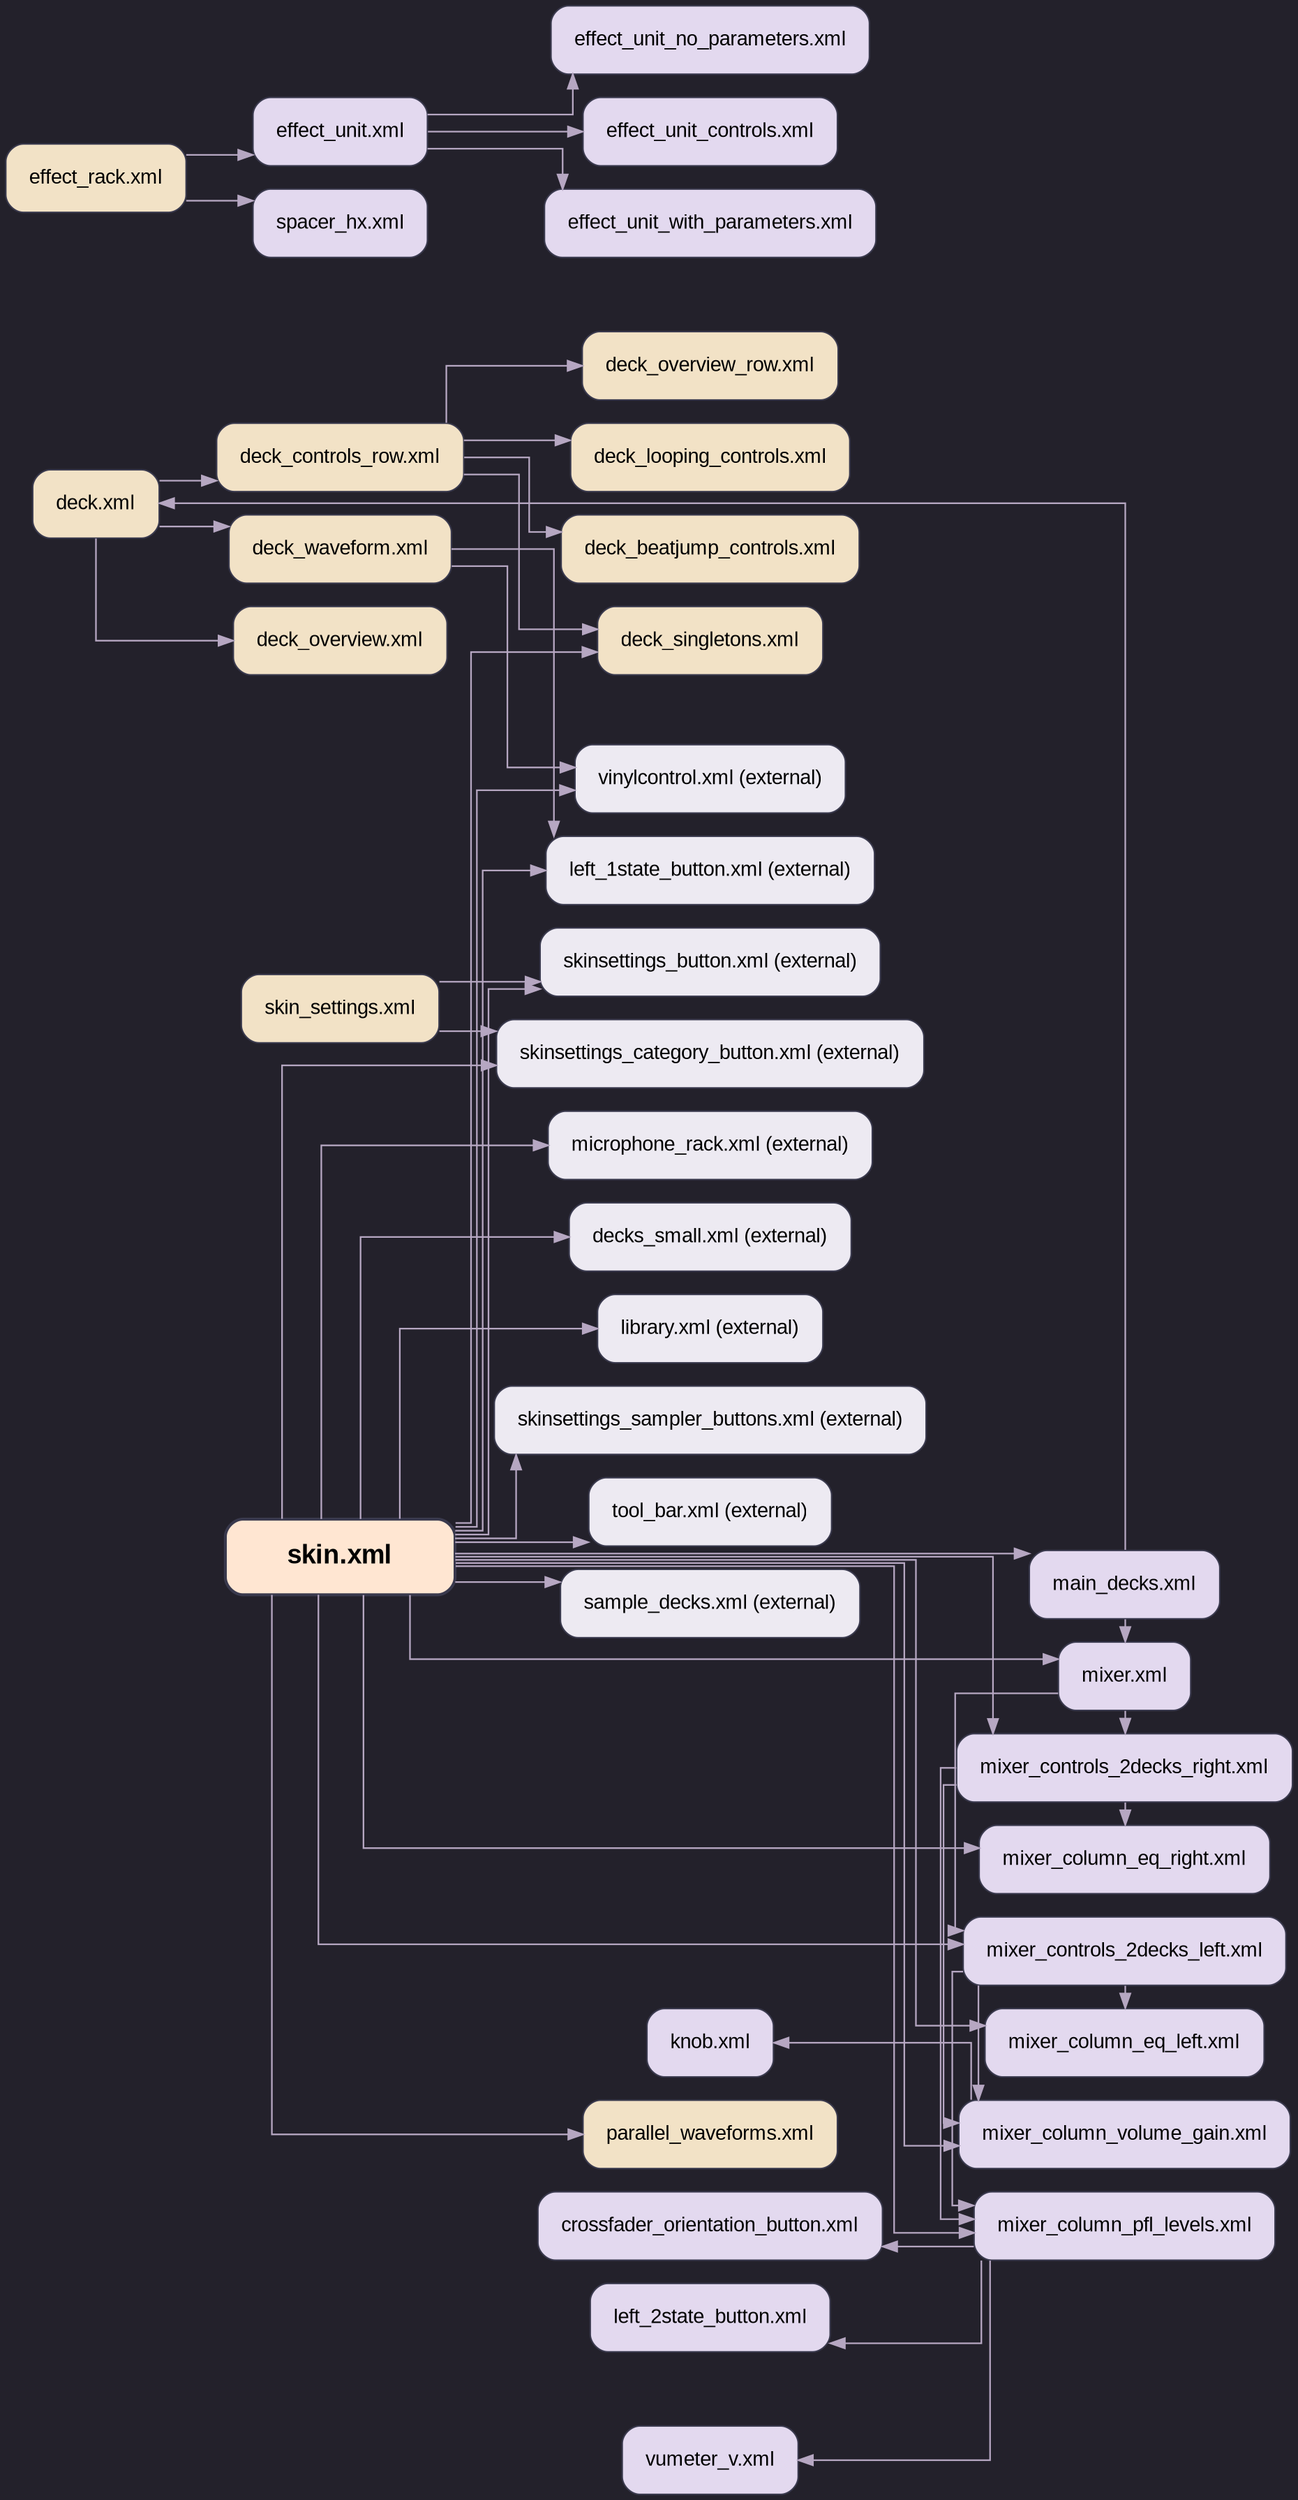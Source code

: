 digraph MixxxSkin {
    rankdir=LR;
    bgcolor="#23212b";
    node [shape=box, style="rounded,filled", fontsize=14, fontname="Arial", margin=0.22, color="#39394d", fontcolor="#111"];
    edge [penwidth=1.1, color="#b6a7c2"];
    splines=ortho;
    nodesep=0.22;
    ranksep=0.29;

    // Main/root node
    "skin.xml" [fillcolor="#ffe6d2", fontsize=18, penwidth=2, fontname="Arial Bold", fontcolor="#111", width=2.2, height=0.7, pos="5,5!", pin=true];

    // Group deck nodes
    subgraph cluster_deck {
        label="Decks";
        style=invis;
        "deck.xml";
        "deck_controls_row.xml";
        "deck_overview.xml";
        "deck_waveform.xml";
        "deck_beatjump_controls.xml";
        "deck_looping_controls.xml";
        "deck_overview_row.xml";
        "deck_singletons.xml";
    }

    // Group mixer nodes
    subgraph cluster_mixer {
        label="Mixer";
        style=invis;
        "main_decks.xml";
        "mixer.xml";
        "mixer_controls_2decks_left.xml";
        "mixer_controls_2decks_right.xml";
        "mixer_column_pfl_levels.xml";
        "mixer_column_volume_gain.xml";
        "mixer_column_eq_left.xml";
        "mixer_column_eq_right.xml";
    }

    // Group external nodes
    subgraph cluster_external {
        label="External";
        style=invis;
        "library.xml (external)";
        "skinsettings_sampler_buttons.xml (external)";
        "tool_bar.xml (external)";
        "sample_decks.xml (external)";
        "microphone_rack.xml (external)";
        "decks_small.xml (external)";
        "vinylcontrol.xml (external)";
        "left_1state_button.xml (external)";
        "skinsettings_button.xml (external)";
        "skinsettings_category_button.xml (external)";
    }

    // Deck section (muted orange, black text)
    "deck.xml" [fillcolor="#f2e2c6"];
    "deck_controls_row.xml" [fillcolor="#f2e2c6"];
    "deck_overview.xml" [fillcolor="#f2e2c6"];
    "deck_waveform.xml" [fillcolor="#f2e2c6"];
    "deck_beatjump_controls.xml" [fillcolor="#f2e2c6"];
    "deck_looping_controls.xml" [fillcolor="#f2e2c6"];
    "deck_overview_row.xml" [fillcolor="#f2e2c6"];
    "deck_singletons.xml" [fillcolor="#f2e2c6"];
    // Mixer section (muted purple, black text)
    "main_decks.xml" [fillcolor="#e3d9ef"];
    "mixer.xml" [fillcolor="#e3d9ef"];
    "mixer_controls_2decks_left.xml" [fillcolor="#e3d9ef"];
    "mixer_controls_2decks_right.xml" [fillcolor="#e3d9ef"];
    "mixer_column_pfl_levels.xml" [fillcolor="#e3d9ef"];
    "mixer_column_volume_gain.xml" [fillcolor="#e3d9ef"];
    "mixer_column_eq_left.xml" [fillcolor="#e3d9ef"];
    "mixer_column_eq_right.xml" [fillcolor="#e3d9ef"];

    // Force mixer nodes to lower area in horizontal layout
    dummy_bottom_anchor [style=invis, width=0, height=0];
    {rank=sink; dummy_bottom_anchor; "main_decks.xml"; "mixer.xml"; "mixer_controls_2decks_left.xml"; "mixer_controls_2decks_right.xml"; "mixer_column_pfl_levels.xml"; "mixer_column_volume_gain.xml"; "mixer_column_eq_left.xml"; "mixer_column_eq_right.xml";}
    // Invisible edges to anchor them visually lower
    "main_decks.xml" -> dummy_bottom_anchor [style=invis];
    "mixer.xml" -> dummy_bottom_anchor [style=invis];
    "mixer_controls_2decks_left.xml" -> dummy_bottom_anchor [style=invis];
    "mixer_controls_2decks_right.xml" -> dummy_bottom_anchor [style=invis];
    "mixer_column_pfl_levels.xml" -> dummy_bottom_anchor [style=invis];
    "mixer_column_volume_gain.xml" -> dummy_bottom_anchor [style=invis];
    "mixer_column_eq_left.xml" -> dummy_bottom_anchor [style=invis];
    "mixer_column_eq_right.xml" -> dummy_bottom_anchor [style=invis];
    // Other main (muted orange, black text)
    "parallel_waveforms.xml" [fillcolor="#f2e2c6"];
    "effect_rack.xml" [fillcolor="#f2e2c6"];
    "skin_settings.xml" [fillcolor="#f2e2c6"];
    // Mixer/deck widgets (muted purple, black text)
    "left_2state_button.xml" [fillcolor="#e3d9ef"];
    "vumeter_v.xml" [fillcolor="#e3d9ef"];
    "crossfader_orientation_button.xml" [fillcolor="#e3d9ef"];
    "knob.xml" [fillcolor="#e3d9ef"];
    "effect_unit.xml" [fillcolor="#e3d9ef"];
    "spacer_hx.xml" [fillcolor="#e3d9ef"];
    "effect_unit_no_parameters.xml" [fillcolor="#e3d9ef"];
    "effect_unit_controls.xml" [fillcolor="#e3d9ef"];
    "effect_unit_with_parameters.xml" [fillcolor="#e3d9ef"];

    // External nodes styled differently (light gray, black text)
    "library.xml (external)" [fillcolor="#edeaf2"];
    "skinsettings_sampler_buttons.xml (external)" [fillcolor="#edeaf2"];
    "tool_bar.xml (external)" [fillcolor="#edeaf2"];
    "sample_decks.xml (external)" [fillcolor="#edeaf2"];
    "microphone_rack.xml (external)" [fillcolor="#edeaf2"];
    "decks_small.xml (external)" [fillcolor="#edeaf2"];
    "vinylcontrol.xml (external)" [fillcolor="#edeaf2"];
    "left_1state_button.xml (external)" [fillcolor="#edeaf2"];
    "skinsettings_button.xml (external)" [fillcolor="#edeaf2"];
    "skinsettings_category_button.xml (external)" [fillcolor="#edeaf2"];

    // Connections
    "skin.xml" -> "deck_singletons.xml";
    "skin.xml" -> "library.xml (external)";
    "skin.xml" -> "skinsettings_sampler_buttons.xml (external)";
    "skin.xml" -> "tool_bar.xml (external)";
    "skin.xml" -> "parallel_waveforms.xml";
    "skin.xml" -> "sample_decks.xml (external)";
    "skin.xml" -> "microphone_rack.xml (external)";
    "skin.xml" -> "decks_small.xml (external)";
    "skin.xml" -> "vinylcontrol.xml (external)";
    "skin.xml" -> "left_1state_button.xml (external)";
    "skin.xml" -> "skinsettings_button.xml (external)";
    "skin.xml" -> "skinsettings_category_button.xml (external)";
    "skin.xml" -> "main_decks.xml";
    "skin.xml" -> "mixer.xml";
    "skin.xml" -> "mixer_controls_2decks_left.xml";
    "skin.xml" -> "mixer_controls_2decks_right.xml";
    "skin.xml" -> "mixer_column_pfl_levels.xml";
    "skin.xml" -> "mixer_column_volume_gain.xml";
    "skin.xml" -> "mixer_column_eq_left.xml";
    "skin.xml" -> "mixer_column_eq_right.xml";
    "main_decks.xml" -> "deck.xml";
    "main_decks.xml" -> "mixer.xml";
    "deck.xml" -> "deck_controls_row.xml";
    "deck.xml" -> "deck_overview.xml";
    "deck.xml" -> "deck_waveform.xml";
    "deck_controls_row.xml" -> "deck_beatjump_controls.xml";
    "deck_controls_row.xml" -> "deck_looping_controls.xml";
    "deck_controls_row.xml" -> "deck_overview_row.xml";
    "deck_controls_row.xml" -> "deck_singletons.xml";
    "deck_waveform.xml" -> "vinylcontrol.xml (external)";
    "deck_waveform.xml" -> "left_1state_button.xml (external)";
    "mixer.xml" -> "mixer_controls_2decks_left.xml";
    "mixer.xml" -> "mixer_controls_2decks_right.xml";
    "mixer_controls_2decks_left.xml" -> "mixer_column_pfl_levels.xml";
    "mixer_controls_2decks_left.xml" -> "mixer_column_volume_gain.xml";
    "mixer_controls_2decks_left.xml" -> "mixer_column_eq_left.xml";
    "mixer_controls_2decks_right.xml" -> "mixer_column_pfl_levels.xml";
    "mixer_controls_2decks_right.xml" -> "mixer_column_volume_gain.xml";
    "mixer_controls_2decks_right.xml" -> "mixer_column_eq_right.xml";
    "mixer_column_pfl_levels.xml" -> "left_2state_button.xml";
    "mixer_column_pfl_levels.xml" -> "vumeter_v.xml";
    "mixer_column_pfl_levels.xml" -> "crossfader_orientation_button.xml";
    "mixer_column_volume_gain.xml" -> "knob.xml";
    "effect_rack.xml" -> "effect_unit.xml";
    "effect_rack.xml" -> "spacer_hx.xml";
    "effect_unit.xml" -> "effect_unit_no_parameters.xml";
    "effect_unit.xml" -> "effect_unit_controls.xml";
    "effect_unit.xml" -> "effect_unit_with_parameters.xml";
    "skin_settings.xml" -> "skinsettings_button.xml (external)";
    "skin_settings.xml" -> "skinsettings_category_button.xml (external)";
}
